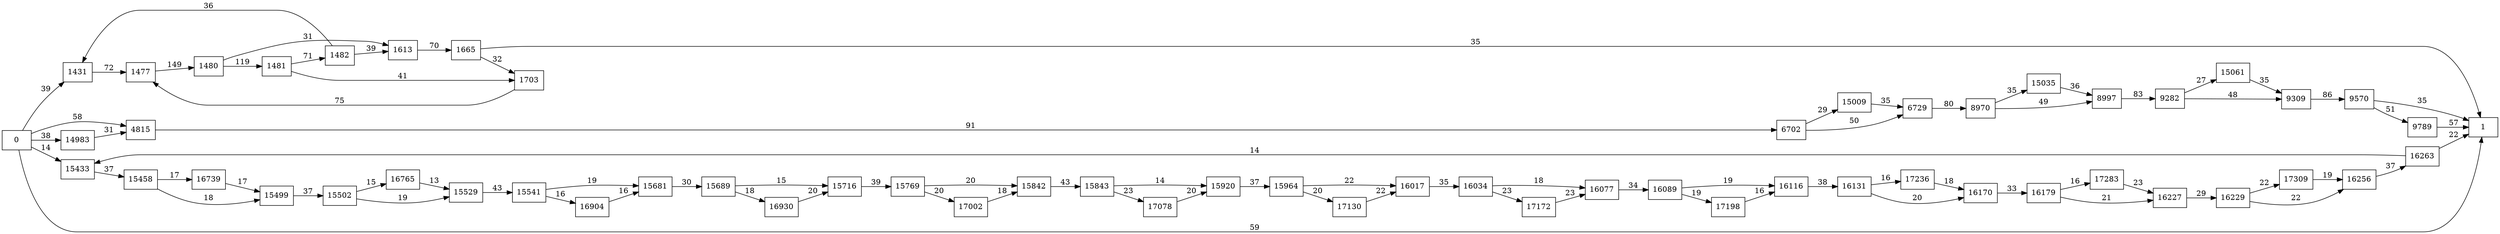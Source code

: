 digraph {
	graph [rankdir=LR]
	node [shape=rectangle]
	1431 -> 1477 [label=72]
	1477 -> 1480 [label=149]
	1480 -> 1481 [label=119]
	1480 -> 1613 [label=31]
	1481 -> 1482 [label=71]
	1481 -> 1703 [label=41]
	1482 -> 1431 [label=36]
	1482 -> 1613 [label=39]
	1613 -> 1665 [label=70]
	1665 -> 1703 [label=32]
	1665 -> 1 [label=35]
	1703 -> 1477 [label=75]
	4815 -> 6702 [label=91]
	6702 -> 6729 [label=50]
	6702 -> 15009 [label=29]
	6729 -> 8970 [label=80]
	8970 -> 8997 [label=49]
	8970 -> 15035 [label=35]
	8997 -> 9282 [label=83]
	9282 -> 9309 [label=48]
	9282 -> 15061 [label=27]
	9309 -> 9570 [label=86]
	9570 -> 1 [label=35]
	9570 -> 9789 [label=51]
	9789 -> 1 [label=57]
	14983 -> 4815 [label=31]
	15009 -> 6729 [label=35]
	15035 -> 8997 [label=36]
	15061 -> 9309 [label=35]
	15433 -> 15458 [label=37]
	15458 -> 15499 [label=18]
	15458 -> 16739 [label=17]
	15499 -> 15502 [label=37]
	15502 -> 15529 [label=19]
	15502 -> 16765 [label=15]
	15529 -> 15541 [label=43]
	15541 -> 15681 [label=19]
	15541 -> 16904 [label=16]
	15681 -> 15689 [label=30]
	15689 -> 15716 [label=15]
	15689 -> 16930 [label=18]
	15716 -> 15769 [label=39]
	15769 -> 15842 [label=20]
	15769 -> 17002 [label=20]
	15842 -> 15843 [label=43]
	15843 -> 15920 [label=14]
	15843 -> 17078 [label=23]
	15920 -> 15964 [label=37]
	15964 -> 16017 [label=22]
	15964 -> 17130 [label=20]
	16017 -> 16034 [label=35]
	16034 -> 16077 [label=18]
	16034 -> 17172 [label=23]
	16077 -> 16089 [label=34]
	16089 -> 16116 [label=19]
	16089 -> 17198 [label=19]
	16116 -> 16131 [label=38]
	16131 -> 16170 [label=20]
	16131 -> 17236 [label=16]
	16170 -> 16179 [label=33]
	16179 -> 16227 [label=21]
	16179 -> 17283 [label=16]
	16227 -> 16229 [label=29]
	16229 -> 16256 [label=22]
	16229 -> 17309 [label=22]
	16256 -> 16263 [label=37]
	16263 -> 15433 [label=14]
	16263 -> 1 [label=22]
	16739 -> 15499 [label=17]
	16765 -> 15529 [label=13]
	16904 -> 15681 [label=16]
	16930 -> 15716 [label=20]
	17002 -> 15842 [label=18]
	17078 -> 15920 [label=20]
	17130 -> 16017 [label=22]
	17172 -> 16077 [label=23]
	17198 -> 16116 [label=16]
	17236 -> 16170 [label=18]
	17283 -> 16227 [label=23]
	17309 -> 16256 [label=19]
	0 -> 4815 [label=58]
	0 -> 1431 [label=39]
	0 -> 1 [label=59]
	0 -> 14983 [label=38]
	0 -> 15433 [label=14]
}
